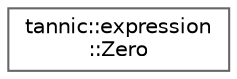 digraph "Graphical Class Hierarchy"
{
 // LATEX_PDF_SIZE
  bgcolor="transparent";
  edge [fontname=Helvetica,fontsize=10,labelfontname=Helvetica,labelfontsize=10];
  node [fontname=Helvetica,fontsize=10,shape=box,height=0.2,width=0.4];
  rankdir="LR";
  Node0 [id="Node000000",label="tannic::expression\l::Zero",height=0.2,width=0.4,color="grey40", fillcolor="white", style="filled",URL="$d8/dc7/classtannic_1_1expression_1_1Zero.html",tooltip=" "];
}
